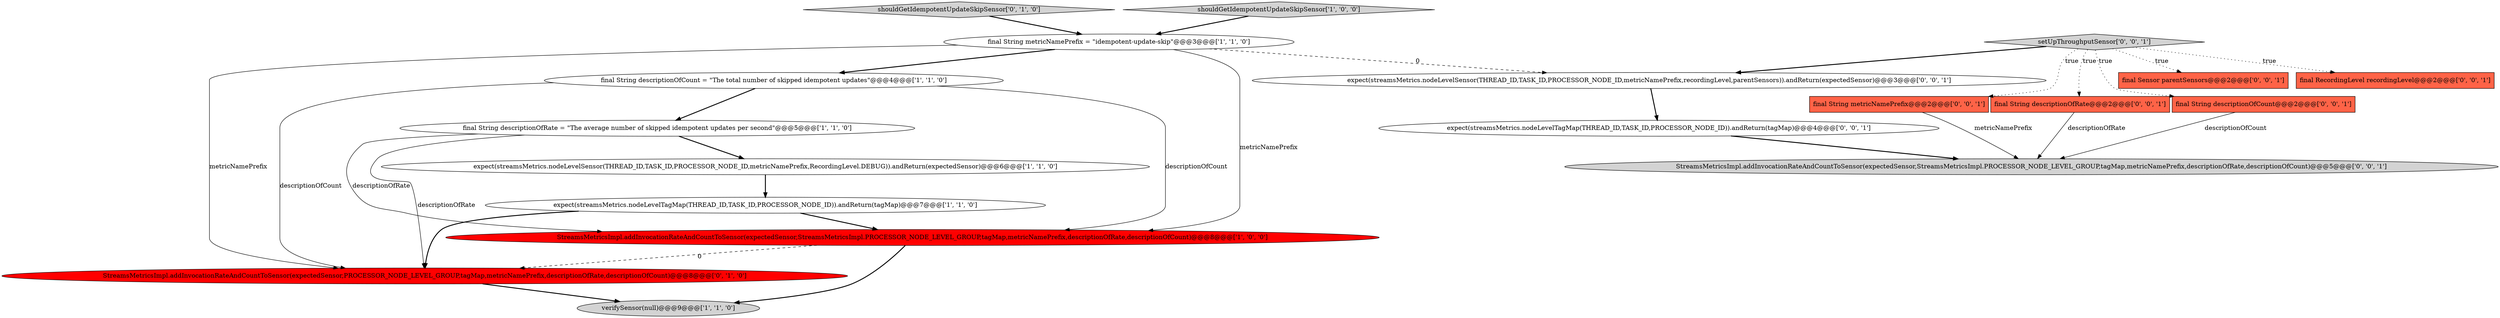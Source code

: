 digraph {
0 [style = filled, label = "expect(streamsMetrics.nodeLevelSensor(THREAD_ID,TASK_ID,PROCESSOR_NODE_ID,metricNamePrefix,RecordingLevel.DEBUG)).andReturn(expectedSensor)@@@6@@@['1', '1', '0']", fillcolor = white, shape = ellipse image = "AAA0AAABBB1BBB"];
17 [style = filled, label = "StreamsMetricsImpl.addInvocationRateAndCountToSensor(expectedSensor,StreamsMetricsImpl.PROCESSOR_NODE_LEVEL_GROUP,tagMap,metricNamePrefix,descriptionOfRate,descriptionOfCount)@@@5@@@['0', '0', '1']", fillcolor = lightgray, shape = ellipse image = "AAA0AAABBB3BBB"];
18 [style = filled, label = "expect(streamsMetrics.nodeLevelTagMap(THREAD_ID,TASK_ID,PROCESSOR_NODE_ID)).andReturn(tagMap)@@@4@@@['0', '0', '1']", fillcolor = white, shape = ellipse image = "AAA0AAABBB3BBB"];
6 [style = filled, label = "StreamsMetricsImpl.addInvocationRateAndCountToSensor(expectedSensor,StreamsMetricsImpl.PROCESSOR_NODE_LEVEL_GROUP,tagMap,metricNamePrefix,descriptionOfRate,descriptionOfCount)@@@8@@@['1', '0', '0']", fillcolor = red, shape = ellipse image = "AAA1AAABBB1BBB"];
7 [style = filled, label = "final String descriptionOfRate = \"The average number of skipped idempotent updates per second\"@@@5@@@['1', '1', '0']", fillcolor = white, shape = ellipse image = "AAA0AAABBB1BBB"];
8 [style = filled, label = "StreamsMetricsImpl.addInvocationRateAndCountToSensor(expectedSensor,PROCESSOR_NODE_LEVEL_GROUP,tagMap,metricNamePrefix,descriptionOfRate,descriptionOfCount)@@@8@@@['0', '1', '0']", fillcolor = red, shape = ellipse image = "AAA1AAABBB2BBB"];
11 [style = filled, label = "expect(streamsMetrics.nodeLevelSensor(THREAD_ID,TASK_ID,PROCESSOR_NODE_ID,metricNamePrefix,recordingLevel,parentSensors)).andReturn(expectedSensor)@@@3@@@['0', '0', '1']", fillcolor = white, shape = ellipse image = "AAA0AAABBB3BBB"];
13 [style = filled, label = "final Sensor parentSensors@@@2@@@['0', '0', '1']", fillcolor = tomato, shape = box image = "AAA0AAABBB3BBB"];
14 [style = filled, label = "final String metricNamePrefix@@@2@@@['0', '0', '1']", fillcolor = tomato, shape = box image = "AAA0AAABBB3BBB"];
9 [style = filled, label = "shouldGetIdempotentUpdateSkipSensor['0', '1', '0']", fillcolor = lightgray, shape = diamond image = "AAA0AAABBB2BBB"];
16 [style = filled, label = "final String descriptionOfRate@@@2@@@['0', '0', '1']", fillcolor = tomato, shape = box image = "AAA0AAABBB3BBB"];
4 [style = filled, label = "final String descriptionOfCount = \"The total number of skipped idempotent updates\"@@@4@@@['1', '1', '0']", fillcolor = white, shape = ellipse image = "AAA0AAABBB1BBB"];
10 [style = filled, label = "final RecordingLevel recordingLevel@@@2@@@['0', '0', '1']", fillcolor = tomato, shape = box image = "AAA0AAABBB3BBB"];
1 [style = filled, label = "final String metricNamePrefix = \"idempotent-update-skip\"@@@3@@@['1', '1', '0']", fillcolor = white, shape = ellipse image = "AAA0AAABBB1BBB"];
5 [style = filled, label = "verifySensor(null)@@@9@@@['1', '1', '0']", fillcolor = lightgray, shape = ellipse image = "AAA0AAABBB1BBB"];
2 [style = filled, label = "shouldGetIdempotentUpdateSkipSensor['1', '0', '0']", fillcolor = lightgray, shape = diamond image = "AAA0AAABBB1BBB"];
3 [style = filled, label = "expect(streamsMetrics.nodeLevelTagMap(THREAD_ID,TASK_ID,PROCESSOR_NODE_ID)).andReturn(tagMap)@@@7@@@['1', '1', '0']", fillcolor = white, shape = ellipse image = "AAA0AAABBB1BBB"];
12 [style = filled, label = "setUpThroughputSensor['0', '0', '1']", fillcolor = lightgray, shape = diamond image = "AAA0AAABBB3BBB"];
15 [style = filled, label = "final String descriptionOfCount@@@2@@@['0', '0', '1']", fillcolor = tomato, shape = box image = "AAA0AAABBB3BBB"];
0->3 [style = bold, label=""];
1->4 [style = bold, label=""];
6->8 [style = dashed, label="0"];
2->1 [style = bold, label=""];
1->8 [style = solid, label="metricNamePrefix"];
15->17 [style = solid, label="descriptionOfCount"];
12->11 [style = bold, label=""];
12->15 [style = dotted, label="true"];
18->17 [style = bold, label=""];
3->6 [style = bold, label=""];
7->0 [style = bold, label=""];
7->8 [style = solid, label="descriptionOfRate"];
11->18 [style = bold, label=""];
4->7 [style = bold, label=""];
4->8 [style = solid, label="descriptionOfCount"];
12->14 [style = dotted, label="true"];
6->5 [style = bold, label=""];
12->13 [style = dotted, label="true"];
8->5 [style = bold, label=""];
12->16 [style = dotted, label="true"];
12->10 [style = dotted, label="true"];
1->11 [style = dashed, label="0"];
3->8 [style = bold, label=""];
14->17 [style = solid, label="metricNamePrefix"];
4->6 [style = solid, label="descriptionOfCount"];
9->1 [style = bold, label=""];
7->6 [style = solid, label="descriptionOfRate"];
1->6 [style = solid, label="metricNamePrefix"];
16->17 [style = solid, label="descriptionOfRate"];
}
